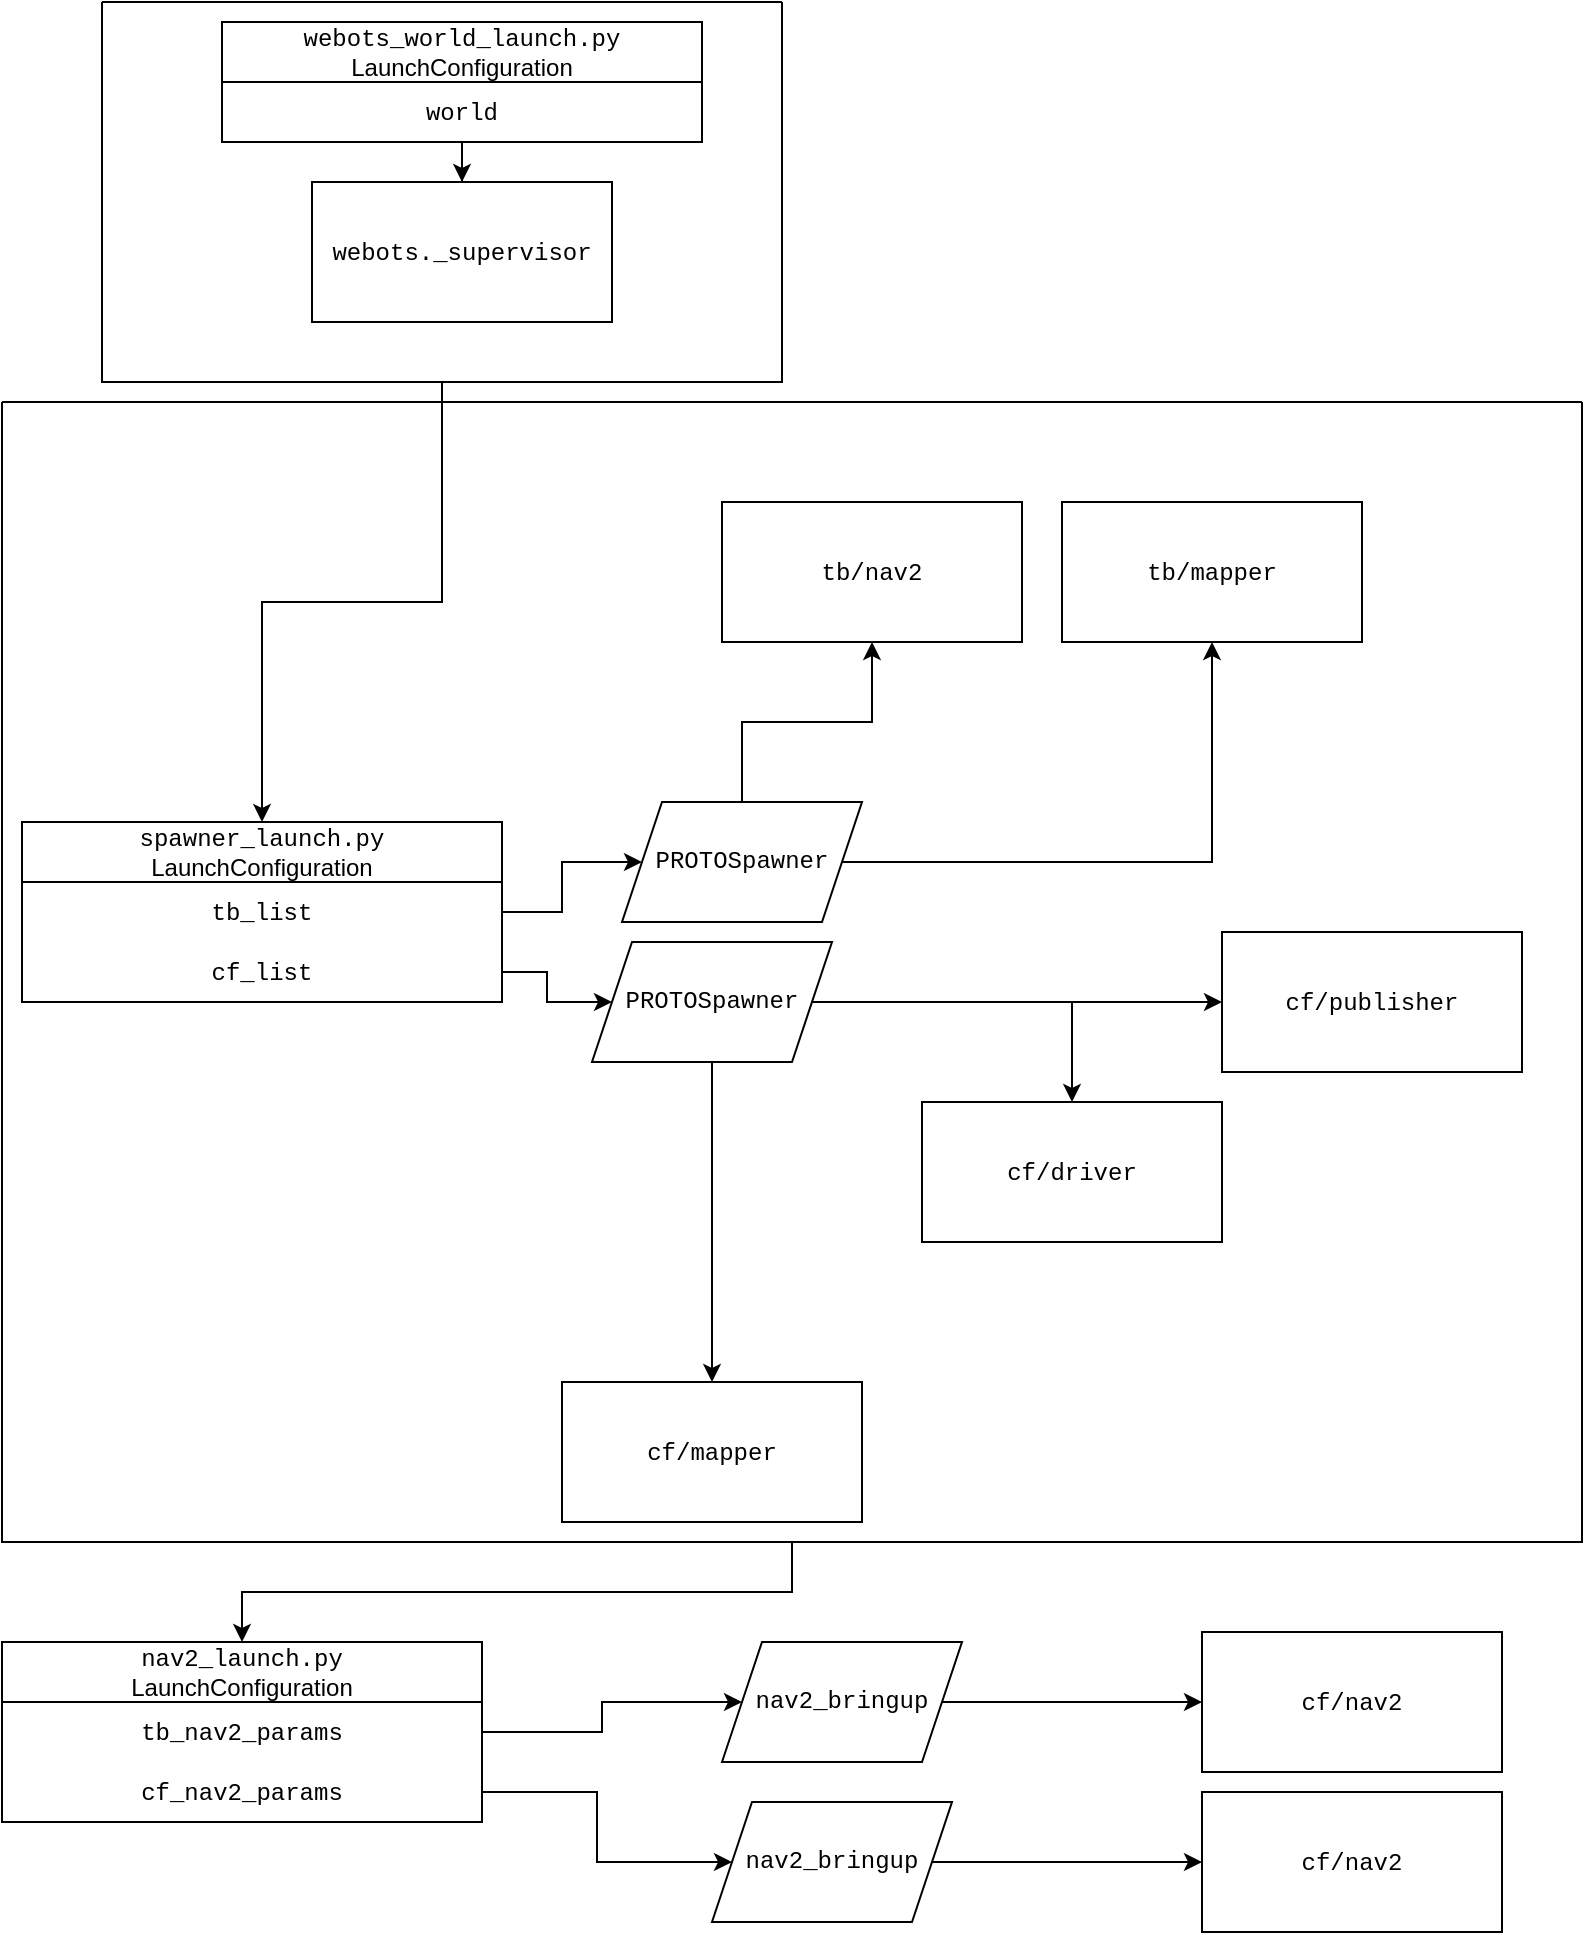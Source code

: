 <mxfile version="22.0.3" type="device">
  <diagram name="Page-1" id="Yq2exrID5MG7pTVHPYSg">
    <mxGraphModel dx="1969" dy="1133" grid="1" gridSize="10" guides="1" tooltips="1" connect="1" arrows="1" fold="1" page="1" pageScale="1" pageWidth="850" pageHeight="1100" math="0" shadow="0">
      <root>
        <mxCell id="0" />
        <mxCell id="1" parent="0" />
        <mxCell id="neYLDIH9ejaPUgeYU7wm-10" style="edgeStyle=orthogonalEdgeStyle;rounded=0;orthogonalLoop=1;jettySize=auto;html=1;entryX=0.5;entryY=0;entryDx=0;entryDy=0;" parent="1" source="neYLDIH9ejaPUgeYU7wm-1" target="neYLDIH9ejaPUgeYU7wm-9" edge="1">
          <mxGeometry relative="1" as="geometry" />
        </mxCell>
        <mxCell id="neYLDIH9ejaPUgeYU7wm-1" value="&lt;font face=&quot;Courier New&quot;&gt;webots_world_launch.py&lt;/font&gt; LaunchConfiguration" style="swimlane;fontStyle=0;childLayout=stackLayout;horizontal=1;startSize=30;horizontalStack=0;resizeParent=1;resizeParentMax=0;resizeLast=0;collapsible=1;marginBottom=0;whiteSpace=wrap;html=1;" parent="1" vertex="1">
          <mxGeometry x="120" y="20" width="240" height="60" as="geometry" />
        </mxCell>
        <mxCell id="neYLDIH9ejaPUgeYU7wm-2" value="&lt;font face=&quot;Courier New&quot;&gt;world&lt;/font&gt;" style="text;strokeColor=none;fillColor=none;align=center;verticalAlign=middle;spacingLeft=4;spacingRight=4;overflow=hidden;points=[[0,0.5],[1,0.5]];portConstraint=eastwest;rotatable=0;whiteSpace=wrap;html=1;" parent="neYLDIH9ejaPUgeYU7wm-1" vertex="1">
          <mxGeometry y="30" width="240" height="30" as="geometry" />
        </mxCell>
        <mxCell id="neYLDIH9ejaPUgeYU7wm-9" value="&lt;font face=&quot;Courier New&quot;&gt;webots._supervisor&lt;/font&gt;" style="rounded=0;whiteSpace=wrap;html=1;" parent="1" vertex="1">
          <mxGeometry x="165" y="100" width="150" height="70" as="geometry" />
        </mxCell>
        <mxCell id="9GQNGw9CYl2kAPWduXrm-1" value="&lt;font face=&quot;Courier New&quot;&gt;spawner_launch.py&lt;/font&gt; &lt;br&gt;LaunchConfiguration" style="swimlane;fontStyle=0;childLayout=stackLayout;horizontal=1;startSize=30;horizontalStack=0;resizeParent=1;resizeParentMax=0;resizeLast=0;collapsible=1;marginBottom=0;whiteSpace=wrap;html=1;" vertex="1" parent="1">
          <mxGeometry x="20" y="420" width="240" height="90" as="geometry" />
        </mxCell>
        <mxCell id="9GQNGw9CYl2kAPWduXrm-2" value="&lt;font face=&quot;Courier New&quot;&gt;tb_list&lt;/font&gt;" style="text;strokeColor=none;fillColor=none;align=center;verticalAlign=middle;spacingLeft=4;spacingRight=4;overflow=hidden;points=[[0,0.5],[1,0.5]];portConstraint=eastwest;rotatable=0;whiteSpace=wrap;html=1;" vertex="1" parent="9GQNGw9CYl2kAPWduXrm-1">
          <mxGeometry y="30" width="240" height="30" as="geometry" />
        </mxCell>
        <mxCell id="9GQNGw9CYl2kAPWduXrm-3" value="&lt;font face=&quot;Courier New&quot;&gt;cf_list&lt;/font&gt;" style="text;strokeColor=none;fillColor=none;align=center;verticalAlign=middle;spacingLeft=4;spacingRight=4;overflow=hidden;points=[[0,0.5],[1,0.5]];portConstraint=eastwest;rotatable=0;whiteSpace=wrap;html=1;" vertex="1" parent="9GQNGw9CYl2kAPWduXrm-1">
          <mxGeometry y="60" width="240" height="30" as="geometry" />
        </mxCell>
        <mxCell id="9GQNGw9CYl2kAPWduXrm-18" style="edgeStyle=orthogonalEdgeStyle;rounded=0;orthogonalLoop=1;jettySize=auto;html=1;" edge="1" parent="1" source="9GQNGw9CYl2kAPWduXrm-9" target="9GQNGw9CYl2kAPWduXrm-17">
          <mxGeometry relative="1" as="geometry" />
        </mxCell>
        <mxCell id="9GQNGw9CYl2kAPWduXrm-20" style="edgeStyle=orthogonalEdgeStyle;rounded=0;orthogonalLoop=1;jettySize=auto;html=1;entryX=0.5;entryY=1;entryDx=0;entryDy=0;" edge="1" parent="1" source="9GQNGw9CYl2kAPWduXrm-9" target="9GQNGw9CYl2kAPWduXrm-19">
          <mxGeometry relative="1" as="geometry" />
        </mxCell>
        <mxCell id="9GQNGw9CYl2kAPWduXrm-9" value="PROTOSpawner" style="shape=parallelogram;perimeter=parallelogramPerimeter;whiteSpace=wrap;html=1;fixedSize=1;fontFamily=Courier New;" vertex="1" parent="1">
          <mxGeometry x="320" y="410" width="120" height="60" as="geometry" />
        </mxCell>
        <mxCell id="9GQNGw9CYl2kAPWduXrm-10" style="edgeStyle=orthogonalEdgeStyle;rounded=0;orthogonalLoop=1;jettySize=auto;html=1;entryX=0;entryY=0.5;entryDx=0;entryDy=0;" edge="1" parent="1" source="9GQNGw9CYl2kAPWduXrm-2" target="9GQNGw9CYl2kAPWduXrm-9">
          <mxGeometry relative="1" as="geometry" />
        </mxCell>
        <mxCell id="9GQNGw9CYl2kAPWduXrm-15" style="edgeStyle=orthogonalEdgeStyle;rounded=0;orthogonalLoop=1;jettySize=auto;html=1;entryX=0.5;entryY=0;entryDx=0;entryDy=0;" edge="1" parent="1" source="9GQNGw9CYl2kAPWduXrm-11" target="9GQNGw9CYl2kAPWduXrm-14">
          <mxGeometry relative="1" as="geometry" />
        </mxCell>
        <mxCell id="9GQNGw9CYl2kAPWduXrm-25" style="edgeStyle=orthogonalEdgeStyle;rounded=0;orthogonalLoop=1;jettySize=auto;html=1;entryX=0;entryY=0.5;entryDx=0;entryDy=0;" edge="1" parent="1" source="9GQNGw9CYl2kAPWduXrm-11" target="9GQNGw9CYl2kAPWduXrm-23">
          <mxGeometry relative="1" as="geometry" />
        </mxCell>
        <mxCell id="9GQNGw9CYl2kAPWduXrm-27" style="edgeStyle=orthogonalEdgeStyle;rounded=0;orthogonalLoop=1;jettySize=auto;html=1;exitX=1;exitY=0.5;exitDx=0;exitDy=0;" edge="1" parent="1" source="9GQNGw9CYl2kAPWduXrm-11" target="9GQNGw9CYl2kAPWduXrm-26">
          <mxGeometry relative="1" as="geometry" />
        </mxCell>
        <mxCell id="9GQNGw9CYl2kAPWduXrm-11" value="PROTOSpawner" style="shape=parallelogram;perimeter=parallelogramPerimeter;whiteSpace=wrap;html=1;fixedSize=1;fontFamily=Courier New;" vertex="1" parent="1">
          <mxGeometry x="305" y="480" width="120" height="60" as="geometry" />
        </mxCell>
        <mxCell id="9GQNGw9CYl2kAPWduXrm-13" style="edgeStyle=orthogonalEdgeStyle;rounded=0;orthogonalLoop=1;jettySize=auto;html=1;entryX=0;entryY=0.5;entryDx=0;entryDy=0;" edge="1" parent="1" source="9GQNGw9CYl2kAPWduXrm-3" target="9GQNGw9CYl2kAPWduXrm-11">
          <mxGeometry relative="1" as="geometry" />
        </mxCell>
        <mxCell id="9GQNGw9CYl2kAPWduXrm-14" value="&lt;font face=&quot;Courier New&quot;&gt;cf/mapper&lt;/font&gt;" style="rounded=0;whiteSpace=wrap;html=1;" vertex="1" parent="1">
          <mxGeometry x="290" y="700" width="150" height="70" as="geometry" />
        </mxCell>
        <mxCell id="9GQNGw9CYl2kAPWduXrm-17" value="&lt;font face=&quot;Courier New&quot;&gt;tb/mapper&lt;/font&gt;" style="rounded=0;whiteSpace=wrap;html=1;" vertex="1" parent="1">
          <mxGeometry x="540" y="260" width="150" height="70" as="geometry" />
        </mxCell>
        <mxCell id="9GQNGw9CYl2kAPWduXrm-19" value="&lt;font face=&quot;Courier New&quot;&gt;tb/nav2&lt;/font&gt;" style="rounded=0;whiteSpace=wrap;html=1;" vertex="1" parent="1">
          <mxGeometry x="370" y="260" width="150" height="70" as="geometry" />
        </mxCell>
        <mxCell id="9GQNGw9CYl2kAPWduXrm-23" value="&lt;font face=&quot;Courier New&quot;&gt;cf/publisher&lt;/font&gt;" style="rounded=0;whiteSpace=wrap;html=1;" vertex="1" parent="1">
          <mxGeometry x="620" y="475" width="150" height="70" as="geometry" />
        </mxCell>
        <mxCell id="9GQNGw9CYl2kAPWduXrm-26" value="&lt;font face=&quot;Courier New&quot;&gt;cf/driver&lt;/font&gt;" style="rounded=0;whiteSpace=wrap;html=1;" vertex="1" parent="1">
          <mxGeometry x="470" y="560" width="150" height="70" as="geometry" />
        </mxCell>
        <mxCell id="9GQNGw9CYl2kAPWduXrm-29" style="edgeStyle=orthogonalEdgeStyle;rounded=0;orthogonalLoop=1;jettySize=auto;html=1;entryX=0.5;entryY=0;entryDx=0;entryDy=0;" edge="1" parent="1" source="9GQNGw9CYl2kAPWduXrm-28" target="9GQNGw9CYl2kAPWduXrm-1">
          <mxGeometry relative="1" as="geometry" />
        </mxCell>
        <mxCell id="9GQNGw9CYl2kAPWduXrm-28" value="" style="swimlane;startSize=0;" vertex="1" parent="1">
          <mxGeometry x="60" y="10" width="340" height="190" as="geometry" />
        </mxCell>
        <mxCell id="9GQNGw9CYl2kAPWduXrm-34" style="edgeStyle=orthogonalEdgeStyle;rounded=0;orthogonalLoop=1;jettySize=auto;html=1;entryX=0.5;entryY=0;entryDx=0;entryDy=0;" edge="1" parent="1" source="9GQNGw9CYl2kAPWduXrm-30" target="9GQNGw9CYl2kAPWduXrm-31">
          <mxGeometry relative="1" as="geometry" />
        </mxCell>
        <mxCell id="9GQNGw9CYl2kAPWduXrm-30" value="" style="swimlane;startSize=0;" vertex="1" parent="1">
          <mxGeometry x="10" y="210" width="790" height="570" as="geometry" />
        </mxCell>
        <mxCell id="9GQNGw9CYl2kAPWduXrm-31" value="&lt;font face=&quot;Courier New&quot;&gt;nav2_launch.py&lt;/font&gt; &lt;br&gt;LaunchConfiguration" style="swimlane;fontStyle=0;childLayout=stackLayout;horizontal=1;startSize=30;horizontalStack=0;resizeParent=1;resizeParentMax=0;resizeLast=0;collapsible=1;marginBottom=0;whiteSpace=wrap;html=1;" vertex="1" parent="1">
          <mxGeometry x="10" y="830" width="240" height="90" as="geometry" />
        </mxCell>
        <mxCell id="9GQNGw9CYl2kAPWduXrm-32" value="&lt;font face=&quot;Courier New&quot;&gt;tb_nav2_params&lt;/font&gt;" style="text;strokeColor=none;fillColor=none;align=center;verticalAlign=middle;spacingLeft=4;spacingRight=4;overflow=hidden;points=[[0,0.5],[1,0.5]];portConstraint=eastwest;rotatable=0;whiteSpace=wrap;html=1;" vertex="1" parent="9GQNGw9CYl2kAPWduXrm-31">
          <mxGeometry y="30" width="240" height="30" as="geometry" />
        </mxCell>
        <mxCell id="9GQNGw9CYl2kAPWduXrm-33" value="&lt;font face=&quot;Courier New&quot;&gt;cf_nav2_params&lt;/font&gt;" style="text;strokeColor=none;fillColor=none;align=center;verticalAlign=middle;spacingLeft=4;spacingRight=4;overflow=hidden;points=[[0,0.5],[1,0.5]];portConstraint=eastwest;rotatable=0;whiteSpace=wrap;html=1;" vertex="1" parent="9GQNGw9CYl2kAPWduXrm-31">
          <mxGeometry y="60" width="240" height="30" as="geometry" />
        </mxCell>
        <mxCell id="9GQNGw9CYl2kAPWduXrm-42" style="edgeStyle=orthogonalEdgeStyle;rounded=0;orthogonalLoop=1;jettySize=auto;html=1;entryX=0;entryY=0.5;entryDx=0;entryDy=0;" edge="1" parent="1" source="9GQNGw9CYl2kAPWduXrm-36" target="9GQNGw9CYl2kAPWduXrm-41">
          <mxGeometry relative="1" as="geometry" />
        </mxCell>
        <mxCell id="9GQNGw9CYl2kAPWduXrm-36" value="nav2_bringup" style="shape=parallelogram;perimeter=parallelogramPerimeter;whiteSpace=wrap;html=1;fixedSize=1;fontFamily=Courier New;" vertex="1" parent="1">
          <mxGeometry x="370" y="830" width="120" height="60" as="geometry" />
        </mxCell>
        <mxCell id="9GQNGw9CYl2kAPWduXrm-37" value="&lt;font face=&quot;Courier New&quot;&gt;cf/nav2&lt;/font&gt;" style="rounded=0;whiteSpace=wrap;html=1;" vertex="1" parent="1">
          <mxGeometry x="610" y="905" width="150" height="70" as="geometry" />
        </mxCell>
        <mxCell id="9GQNGw9CYl2kAPWduXrm-38" style="edgeStyle=orthogonalEdgeStyle;rounded=0;orthogonalLoop=1;jettySize=auto;html=1;entryX=0;entryY=0.5;entryDx=0;entryDy=0;" edge="1" parent="1" source="9GQNGw9CYl2kAPWduXrm-32" target="9GQNGw9CYl2kAPWduXrm-36">
          <mxGeometry relative="1" as="geometry" />
        </mxCell>
        <mxCell id="9GQNGw9CYl2kAPWduXrm-43" style="edgeStyle=orthogonalEdgeStyle;rounded=0;orthogonalLoop=1;jettySize=auto;html=1;entryX=0;entryY=0.5;entryDx=0;entryDy=0;" edge="1" parent="1" source="9GQNGw9CYl2kAPWduXrm-39" target="9GQNGw9CYl2kAPWduXrm-37">
          <mxGeometry relative="1" as="geometry" />
        </mxCell>
        <mxCell id="9GQNGw9CYl2kAPWduXrm-39" value="nav2_bringup" style="shape=parallelogram;perimeter=parallelogramPerimeter;whiteSpace=wrap;html=1;fixedSize=1;fontFamily=Courier New;" vertex="1" parent="1">
          <mxGeometry x="365" y="910" width="120" height="60" as="geometry" />
        </mxCell>
        <mxCell id="9GQNGw9CYl2kAPWduXrm-40" style="edgeStyle=orthogonalEdgeStyle;rounded=0;orthogonalLoop=1;jettySize=auto;html=1;" edge="1" parent="1" source="9GQNGw9CYl2kAPWduXrm-33" target="9GQNGw9CYl2kAPWduXrm-39">
          <mxGeometry relative="1" as="geometry" />
        </mxCell>
        <mxCell id="9GQNGw9CYl2kAPWduXrm-41" value="&lt;font face=&quot;Courier New&quot;&gt;cf/nav2&lt;/font&gt;" style="rounded=0;whiteSpace=wrap;html=1;" vertex="1" parent="1">
          <mxGeometry x="610" y="825" width="150" height="70" as="geometry" />
        </mxCell>
      </root>
    </mxGraphModel>
  </diagram>
</mxfile>
